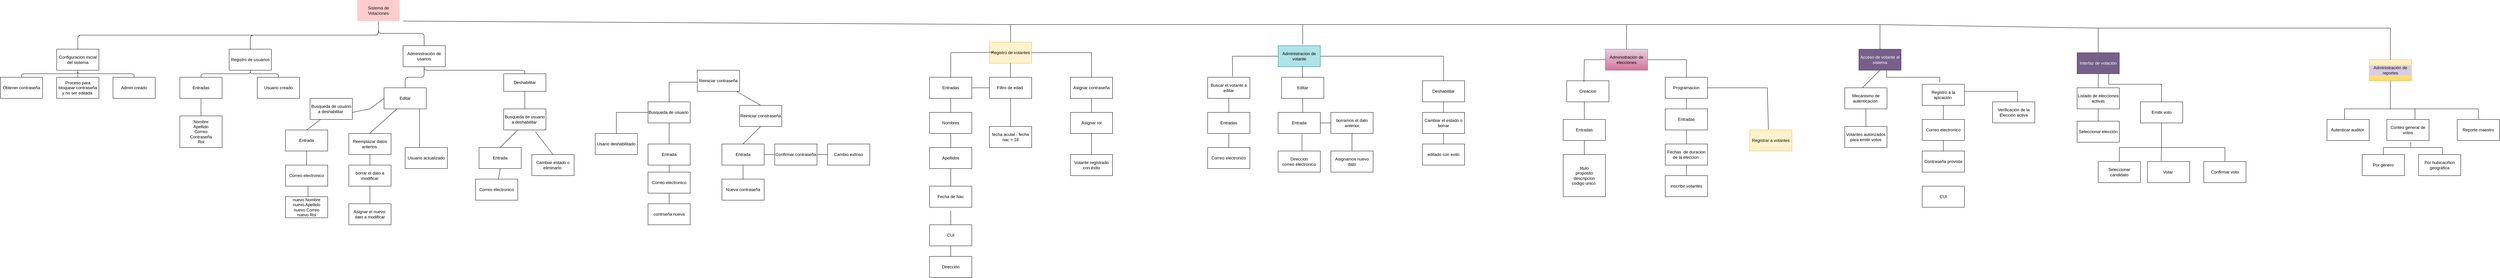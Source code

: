 <mxfile version="21.6.7" type="device">
  <diagram id="Qv8xSZODpC71r-0fe6SE" name="Página-1">
    <mxGraphModel dx="1680" dy="878" grid="1" gridSize="10" guides="1" tooltips="1" connect="1" arrows="1" fold="1" page="0" pageScale="1" pageWidth="827" pageHeight="1169" background="none" math="0" shadow="0">
      <root>
        <mxCell id="0" />
        <mxCell id="1" parent="0" />
        <mxCell id="cRFfliTiYhltn1c0LezF-27" value="Sistema de Votaciones" style="rounded=0;whiteSpace=wrap;html=1;fillColor=#ffcccc;strokeColor=none;fontStyle=0;fontColor=#100f0f;" parent="1" vertex="1">
          <mxGeometry x="354" y="-60" width="120" height="60" as="geometry" />
        </mxCell>
        <mxCell id="cRFfliTiYhltn1c0LezF-37" value="Configuración inicial del sistema" style="rounded=0;whiteSpace=wrap;html=1;" parent="1" vertex="1">
          <mxGeometry x="-500" y="80" width="120" height="60" as="geometry" />
        </mxCell>
        <mxCell id="cRFfliTiYhltn1c0LezF-38" value="Registro de usuarios" style="rounded=0;whiteSpace=wrap;html=1;" parent="1" vertex="1">
          <mxGeometry x="-10" y="80" width="120" height="60" as="geometry" />
        </mxCell>
        <mxCell id="cRFfliTiYhltn1c0LezF-39" value="Registro de votantes" style="rounded=0;whiteSpace=wrap;html=1;fillColor=#fff2cc;strokeColor=#d6b656;fontColor=#050505;" parent="1" vertex="1">
          <mxGeometry x="2150" y="60" width="120" height="60" as="geometry" />
        </mxCell>
        <mxCell id="cRFfliTiYhltn1c0LezF-40" value="Administración de elecciones" style="rounded=0;whiteSpace=wrap;html=1;fillColor=#e6d0de;gradientColor=#d5739d;strokeColor=#996185;fontColor=#090707;" parent="1" vertex="1">
          <mxGeometry x="3900" y="80" width="120" height="60" as="geometry" />
        </mxCell>
        <mxCell id="cRFfliTiYhltn1c0LezF-41" value="Obtener contraseña" style="rounded=0;whiteSpace=wrap;html=1;" parent="1" vertex="1">
          <mxGeometry x="-660" y="160" width="120" height="60" as="geometry" />
        </mxCell>
        <mxCell id="cRFfliTiYhltn1c0LezF-42" value="Proceso para bloquear contraseña y no ser editada&amp;nbsp;" style="rounded=0;whiteSpace=wrap;html=1;" parent="1" vertex="1">
          <mxGeometry x="-500" y="160" width="120" height="60" as="geometry" />
        </mxCell>
        <mxCell id="cRFfliTiYhltn1c0LezF-43" value="Admin creado" style="rounded=0;whiteSpace=wrap;html=1;" parent="1" vertex="1">
          <mxGeometry x="-340" y="160" width="120" height="60" as="geometry" />
        </mxCell>
        <mxCell id="cRFfliTiYhltn1c0LezF-44" value="Entradas" style="rounded=0;whiteSpace=wrap;html=1;" parent="1" vertex="1">
          <mxGeometry x="-150" y="160" width="120" height="60" as="geometry" />
        </mxCell>
        <mxCell id="cRFfliTiYhltn1c0LezF-45" value="Nombre&lt;br&gt;Apellido&lt;br&gt;Correo&lt;br&gt;Contraseña&lt;br&gt;Rol" style="rounded=0;whiteSpace=wrap;html=1;" parent="1" vertex="1">
          <mxGeometry x="-150" y="270" width="120" height="90" as="geometry" />
        </mxCell>
        <mxCell id="cRFfliTiYhltn1c0LezF-46" value="Usuario creado" style="rounded=0;whiteSpace=wrap;html=1;" parent="1" vertex="1">
          <mxGeometry x="70" y="160" width="120" height="60" as="geometry" />
        </mxCell>
        <mxCell id="cRFfliTiYhltn1c0LezF-47" value="Administración de usarios" style="rounded=0;whiteSpace=wrap;html=1;" parent="1" vertex="1">
          <mxGeometry x="484" y="70" width="120" height="60" as="geometry" />
        </mxCell>
        <mxCell id="cRFfliTiYhltn1c0LezF-48" value="Editar" style="rounded=0;whiteSpace=wrap;html=1;" parent="1" vertex="1">
          <mxGeometry x="430" y="190" width="120" height="60" as="geometry" />
        </mxCell>
        <mxCell id="cRFfliTiYhltn1c0LezF-49" value="Deshabilitar" style="rounded=0;whiteSpace=wrap;html=1;" parent="1" vertex="1">
          <mxGeometry x="770" y="150" width="120" height="50" as="geometry" />
        </mxCell>
        <mxCell id="cRFfliTiYhltn1c0LezF-50" value="Reiniciar contraseña" style="rounded=0;whiteSpace=wrap;html=1;" parent="1" vertex="1">
          <mxGeometry x="1320" y="140" width="120" height="60" as="geometry" />
        </mxCell>
        <mxCell id="cRFfliTiYhltn1c0LezF-51" value="nuevo Nombre&lt;br&gt;nuevo Apellido&lt;br&gt;nuevo Correo&lt;br&gt;nuevo Rol" style="rounded=0;whiteSpace=wrap;html=1;" parent="1" vertex="1">
          <mxGeometry x="150" y="500" width="120" height="60" as="geometry" />
        </mxCell>
        <mxCell id="cRFfliTiYhltn1c0LezF-53" value="Reemplazar datos anterios&amp;nbsp;" style="rounded=0;whiteSpace=wrap;html=1;" parent="1" vertex="1">
          <mxGeometry x="330" y="320" width="120" height="60" as="geometry" />
        </mxCell>
        <mxCell id="cRFfliTiYhltn1c0LezF-54" value="borrar el dato a modificar" style="rounded=0;whiteSpace=wrap;html=1;" parent="1" vertex="1">
          <mxGeometry x="330" y="410" width="120" height="60" as="geometry" />
        </mxCell>
        <mxCell id="cRFfliTiYhltn1c0LezF-55" value="Asignar el nuevo:&lt;br&gt;dato a modificar" style="rounded=0;whiteSpace=wrap;html=1;" parent="1" vertex="1">
          <mxGeometry x="330" y="520" width="120" height="60" as="geometry" />
        </mxCell>
        <mxCell id="cRFfliTiYhltn1c0LezF-56" value="Usuario actualizado" style="rounded=0;whiteSpace=wrap;html=1;" parent="1" vertex="1">
          <mxGeometry x="490" y="360" width="120" height="60" as="geometry" />
        </mxCell>
        <mxCell id="cRFfliTiYhltn1c0LezF-57" value="Busqueda de usuario a deshabilitar&amp;nbsp;" style="rounded=0;whiteSpace=wrap;html=1;" parent="1" vertex="1">
          <mxGeometry x="770" y="250" width="120" height="60" as="geometry" />
        </mxCell>
        <mxCell id="cRFfliTiYhltn1c0LezF-58" value="Entrada" style="rounded=0;whiteSpace=wrap;html=1;" parent="1" vertex="1">
          <mxGeometry x="150" y="310" width="120" height="60" as="geometry" />
        </mxCell>
        <mxCell id="cRFfliTiYhltn1c0LezF-59" value="Correo electronico" style="rounded=0;whiteSpace=wrap;html=1;" parent="1" vertex="1">
          <mxGeometry x="690" y="450" width="120" height="60" as="geometry" />
        </mxCell>
        <mxCell id="cRFfliTiYhltn1c0LezF-60" value="Cambiar estado o eliminarlo&amp;nbsp;" style="rounded=0;whiteSpace=wrap;html=1;" parent="1" vertex="1">
          <mxGeometry x="850" y="380" width="120" height="60" as="geometry" />
        </mxCell>
        <mxCell id="cRFfliTiYhltn1c0LezF-61" value="Usario deshabilitado" style="rounded=0;whiteSpace=wrap;html=1;" parent="1" vertex="1">
          <mxGeometry x="1030" y="320" width="120" height="60" as="geometry" />
        </mxCell>
        <mxCell id="cRFfliTiYhltn1c0LezF-62" value="" style="endArrow=none;html=1;entryX=0.5;entryY=1;entryDx=0;entryDy=0;exitX=0.5;exitY=0;exitDx=0;exitDy=0;edgeStyle=orthogonalEdgeStyle;" parent="1" source="cRFfliTiYhltn1c0LezF-38" target="cRFfliTiYhltn1c0LezF-27" edge="1">
          <mxGeometry width="50" height="50" relative="1" as="geometry">
            <mxPoint x="200" y="110" as="sourcePoint" />
            <mxPoint x="250" y="60" as="targetPoint" />
          </mxGeometry>
        </mxCell>
        <mxCell id="cRFfliTiYhltn1c0LezF-63" value="" style="endArrow=none;html=1;entryX=0.5;entryY=1;entryDx=0;entryDy=0;exitX=0.5;exitY=0;exitDx=0;exitDy=0;edgeStyle=orthogonalEdgeStyle;" parent="1" source="cRFfliTiYhltn1c0LezF-37" target="cRFfliTiYhltn1c0LezF-27" edge="1">
          <mxGeometry width="50" height="50" relative="1" as="geometry">
            <mxPoint x="-220" y="80" as="sourcePoint" />
            <mxPoint x="-170" y="30" as="targetPoint" />
          </mxGeometry>
        </mxCell>
        <mxCell id="cRFfliTiYhltn1c0LezF-64" value="" style="endArrow=none;html=1;entryX=0.5;entryY=1;entryDx=0;entryDy=0;exitX=0.5;exitY=0;exitDx=0;exitDy=0;edgeStyle=orthogonalEdgeStyle;" parent="1" source="cRFfliTiYhltn1c0LezF-41" target="cRFfliTiYhltn1c0LezF-37" edge="1">
          <mxGeometry width="50" height="50" relative="1" as="geometry">
            <mxPoint x="-610" y="140" as="sourcePoint" />
            <mxPoint x="-560" y="90" as="targetPoint" />
          </mxGeometry>
        </mxCell>
        <mxCell id="cRFfliTiYhltn1c0LezF-65" value="" style="endArrow=none;html=1;entryX=0.5;entryY=1;entryDx=0;entryDy=0;exitX=0.5;exitY=0;exitDx=0;exitDy=0;edgeStyle=orthogonalEdgeStyle;" parent="1" source="cRFfliTiYhltn1c0LezF-42" target="cRFfliTiYhltn1c0LezF-37" edge="1">
          <mxGeometry width="50" height="50" relative="1" as="geometry">
            <mxPoint x="-600" y="150" as="sourcePoint" />
            <mxPoint x="-550" y="100" as="targetPoint" />
          </mxGeometry>
        </mxCell>
        <mxCell id="cRFfliTiYhltn1c0LezF-66" value="" style="endArrow=none;html=1;entryX=0.5;entryY=1;entryDx=0;entryDy=0;exitX=0.5;exitY=0;exitDx=0;exitDy=0;edgeStyle=orthogonalEdgeStyle;" parent="1" source="cRFfliTiYhltn1c0LezF-43" target="cRFfliTiYhltn1c0LezF-37" edge="1">
          <mxGeometry width="50" height="50" relative="1" as="geometry">
            <mxPoint x="-590" y="160" as="sourcePoint" />
            <mxPoint x="-540" y="110" as="targetPoint" />
          </mxGeometry>
        </mxCell>
        <mxCell id="cRFfliTiYhltn1c0LezF-67" value="" style="endArrow=none;html=1;entryX=0.5;entryY=1;entryDx=0;entryDy=0;exitX=0.5;exitY=0;exitDx=0;exitDy=0;edgeStyle=orthogonalEdgeStyle;" parent="1" source="cRFfliTiYhltn1c0LezF-44" target="cRFfliTiYhltn1c0LezF-38" edge="1">
          <mxGeometry width="50" height="50" relative="1" as="geometry">
            <mxPoint x="-200" y="150" as="sourcePoint" />
            <mxPoint x="-150" y="100" as="targetPoint" />
          </mxGeometry>
        </mxCell>
        <mxCell id="cRFfliTiYhltn1c0LezF-68" value="" style="endArrow=none;html=1;entryX=0.5;entryY=1;entryDx=0;entryDy=0;exitX=0.5;exitY=0;exitDx=0;exitDy=0;edgeStyle=elbowEdgeStyle;elbow=vertical;" parent="1" source="cRFfliTiYhltn1c0LezF-45" target="cRFfliTiYhltn1c0LezF-44" edge="1">
          <mxGeometry width="50" height="50" relative="1" as="geometry">
            <mxPoint x="-210" y="330" as="sourcePoint" />
            <mxPoint x="-160" y="280" as="targetPoint" />
          </mxGeometry>
        </mxCell>
        <mxCell id="cRFfliTiYhltn1c0LezF-69" value="" style="endArrow=none;html=1;entryX=0.5;entryY=1;entryDx=0;entryDy=0;exitX=0.5;exitY=0;exitDx=0;exitDy=0;edgeStyle=orthogonalEdgeStyle;" parent="1" source="cRFfliTiYhltn1c0LezF-46" target="cRFfliTiYhltn1c0LezF-38" edge="1">
          <mxGeometry width="50" height="50" relative="1" as="geometry">
            <mxPoint x="-250" y="320" as="sourcePoint" />
            <mxPoint x="-200" y="270" as="targetPoint" />
          </mxGeometry>
        </mxCell>
        <mxCell id="cRFfliTiYhltn1c0LezF-70" value="" style="endArrow=none;html=1;entryX=0.5;entryY=1;entryDx=0;entryDy=0;exitX=0.5;exitY=0;exitDx=0;exitDy=0;edgeStyle=orthogonalEdgeStyle;" parent="1" source="cRFfliTiYhltn1c0LezF-47" target="cRFfliTiYhltn1c0LezF-27" edge="1">
          <mxGeometry width="50" height="50" relative="1" as="geometry">
            <mxPoint x="370" y="120" as="sourcePoint" />
            <mxPoint x="420" y="70" as="targetPoint" />
          </mxGeometry>
        </mxCell>
        <mxCell id="cRFfliTiYhltn1c0LezF-71" value="" style="endArrow=none;html=1;entryX=0.5;entryY=1;entryDx=0;entryDy=0;exitX=0.5;exitY=0;exitDx=0;exitDy=0;edgeStyle=orthogonalEdgeStyle;" parent="1" source="cRFfliTiYhltn1c0LezF-48" target="cRFfliTiYhltn1c0LezF-47" edge="1">
          <mxGeometry width="50" height="50" relative="1" as="geometry">
            <mxPoint x="540" y="160" as="sourcePoint" />
            <mxPoint x="330" y="140" as="targetPoint" />
          </mxGeometry>
        </mxCell>
        <mxCell id="cRFfliTiYhltn1c0LezF-72" value="" style="endArrow=none;html=1;entryX=0.5;entryY=1;entryDx=0;entryDy=0;exitX=0.5;exitY=0;exitDx=0;exitDy=0;edgeStyle=orthogonalEdgeStyle;" parent="1" source="cRFfliTiYhltn1c0LezF-49" target="cRFfliTiYhltn1c0LezF-47" edge="1">
          <mxGeometry width="50" height="50" relative="1" as="geometry">
            <mxPoint x="700" y="180" as="sourcePoint" />
            <mxPoint x="750" y="130" as="targetPoint" />
          </mxGeometry>
        </mxCell>
        <mxCell id="cRFfliTiYhltn1c0LezF-73" value="Busqueda de usuario&amp;nbsp;" style="rounded=0;whiteSpace=wrap;html=1;" parent="1" vertex="1">
          <mxGeometry x="1180" y="230" width="120" height="60" as="geometry" />
        </mxCell>
        <mxCell id="cRFfliTiYhltn1c0LezF-74" value="Entrada" style="rounded=0;whiteSpace=wrap;html=1;" parent="1" vertex="1">
          <mxGeometry x="1180" y="350" width="120" height="60" as="geometry" />
        </mxCell>
        <mxCell id="cRFfliTiYhltn1c0LezF-76" value="Correo electronico" style="rounded=0;whiteSpace=wrap;html=1;" parent="1" vertex="1">
          <mxGeometry x="1180" y="430" width="120" height="60" as="geometry" />
        </mxCell>
        <mxCell id="cRFfliTiYhltn1c0LezF-77" value="Entrada" style="rounded=0;whiteSpace=wrap;html=1;" parent="1" vertex="1">
          <mxGeometry x="1390" y="350" width="120" height="60" as="geometry" />
        </mxCell>
        <mxCell id="cRFfliTiYhltn1c0LezF-78" value="Reiniciar constraseña" style="rounded=0;whiteSpace=wrap;html=1;" parent="1" vertex="1">
          <mxGeometry x="1440" y="240" width="120" height="60" as="geometry" />
        </mxCell>
        <mxCell id="cRFfliTiYhltn1c0LezF-79" value="contrseña nueva" style="rounded=0;whiteSpace=wrap;html=1;" parent="1" vertex="1">
          <mxGeometry x="1180" y="520" width="120" height="60" as="geometry" />
        </mxCell>
        <mxCell id="cRFfliTiYhltn1c0LezF-80" value="Nueva contraseña" style="rounded=0;whiteSpace=wrap;html=1;" parent="1" vertex="1">
          <mxGeometry x="1390" y="450" width="120" height="60" as="geometry" />
        </mxCell>
        <mxCell id="cRFfliTiYhltn1c0LezF-82" value="Busqueda de usuario a deshabilitar&amp;nbsp;" style="rounded=0;whiteSpace=wrap;html=1;" parent="1" vertex="1">
          <mxGeometry x="220" y="220" width="120" height="60" as="geometry" />
        </mxCell>
        <mxCell id="cRFfliTiYhltn1c0LezF-83" value="Correo electronico" style="rounded=0;whiteSpace=wrap;html=1;" parent="1" vertex="1">
          <mxGeometry x="150" y="410" width="120" height="60" as="geometry" />
        </mxCell>
        <mxCell id="aIQt8Ir79jHpbujdg3Lc-16" style="edgeStyle=entityRelationEdgeStyle;rounded=0;orthogonalLoop=1;jettySize=auto;html=1;exitX=0.75;exitY=1;exitDx=0;exitDy=0;" parent="1" source="cRFfliTiYhltn1c0LezF-84" edge="1">
          <mxGeometry relative="1" as="geometry">
            <mxPoint x="790.143" y="390" as="targetPoint" />
          </mxGeometry>
        </mxCell>
        <mxCell id="cRFfliTiYhltn1c0LezF-84" value="Entrada" style="rounded=0;whiteSpace=wrap;html=1;" parent="1" vertex="1">
          <mxGeometry x="700" y="360" width="120" height="60" as="geometry" />
        </mxCell>
        <mxCell id="cRFfliTiYhltn1c0LezF-85" value="Entradas" style="rounded=0;whiteSpace=wrap;html=1;" parent="1" vertex="1">
          <mxGeometry x="1980" y="160" width="120" height="60" as="geometry" />
        </mxCell>
        <mxCell id="cRFfliTiYhltn1c0LezF-88" value="fecha acutal - fecha nac &amp;gt; 18" style="rounded=0;whiteSpace=wrap;html=1;" parent="1" vertex="1">
          <mxGeometry x="2150" y="300" width="120" height="60" as="geometry" />
        </mxCell>
        <mxCell id="cRFfliTiYhltn1c0LezF-89" value="Asignar contraseña" style="rounded=0;whiteSpace=wrap;html=1;" parent="1" vertex="1">
          <mxGeometry x="2380" y="160" width="120" height="60" as="geometry" />
        </mxCell>
        <mxCell id="cRFfliTiYhltn1c0LezF-90" value="Asignar rol" style="rounded=0;whiteSpace=wrap;html=1;" parent="1" vertex="1">
          <mxGeometry x="2380" y="260" width="120" height="60" as="geometry" />
        </mxCell>
        <mxCell id="cRFfliTiYhltn1c0LezF-91" value="Votante registrado con éxito" style="rounded=0;whiteSpace=wrap;html=1;" parent="1" vertex="1">
          <mxGeometry x="2380" y="380" width="120" height="60" as="geometry" />
        </mxCell>
        <mxCell id="cRFfliTiYhltn1c0LezF-92" value="Administracion de votante" style="rounded=0;whiteSpace=wrap;html=1;fillColor=#b0e3e6;strokeColor=#0e8088;fontColor=#000000;" parent="1" vertex="1">
          <mxGeometry x="2970" y="70" width="120" height="60" as="geometry" />
        </mxCell>
        <mxCell id="cRFfliTiYhltn1c0LezF-93" value="Buscar el votante a editar" style="rounded=0;whiteSpace=wrap;html=1;" parent="1" vertex="1">
          <mxGeometry x="2770" y="160" width="120" height="60" as="geometry" />
        </mxCell>
        <mxCell id="cRFfliTiYhltn1c0LezF-94" value="Entradas" style="rounded=0;whiteSpace=wrap;html=1;" parent="1" vertex="1">
          <mxGeometry x="2770" y="260" width="120" height="60" as="geometry" />
        </mxCell>
        <mxCell id="cRFfliTiYhltn1c0LezF-95" value="Correo electronico" style="rounded=0;whiteSpace=wrap;html=1;" parent="1" vertex="1">
          <mxGeometry x="2770" y="360" width="120" height="60" as="geometry" />
        </mxCell>
        <mxCell id="cRFfliTiYhltn1c0LezF-96" value="Editar" style="rounded=0;whiteSpace=wrap;html=1;" parent="1" vertex="1">
          <mxGeometry x="2980" y="160" width="120" height="60" as="geometry" />
        </mxCell>
        <mxCell id="cRFfliTiYhltn1c0LezF-97" value="Entrada" style="rounded=0;whiteSpace=wrap;html=1;" parent="1" vertex="1">
          <mxGeometry x="2970" y="260" width="120" height="60" as="geometry" />
        </mxCell>
        <mxCell id="cRFfliTiYhltn1c0LezF-98" value="Direccion&lt;br&gt;correo electronico" style="rounded=0;whiteSpace=wrap;html=1;" parent="1" vertex="1">
          <mxGeometry x="2970" y="370" width="120" height="60" as="geometry" />
        </mxCell>
        <mxCell id="cRFfliTiYhltn1c0LezF-99" value="borramos el dato anterior" style="rounded=0;whiteSpace=wrap;html=1;" parent="1" vertex="1">
          <mxGeometry x="3120" y="260" width="120" height="60" as="geometry" />
        </mxCell>
        <mxCell id="cRFfliTiYhltn1c0LezF-100" value="Asignamos nuevo dato" style="rounded=0;whiteSpace=wrap;html=1;" parent="1" vertex="1">
          <mxGeometry x="3120" y="370" width="120" height="60" as="geometry" />
        </mxCell>
        <mxCell id="cRFfliTiYhltn1c0LezF-101" value="editado con exito" style="rounded=0;whiteSpace=wrap;html=1;" parent="1" vertex="1">
          <mxGeometry x="3380" y="350" width="120" height="60" as="geometry" />
        </mxCell>
        <mxCell id="cRFfliTiYhltn1c0LezF-102" value="Deshabilitar" style="rounded=0;whiteSpace=wrap;html=1;" parent="1" vertex="1">
          <mxGeometry x="3380" y="170" width="120" height="60" as="geometry" />
        </mxCell>
        <mxCell id="cRFfliTiYhltn1c0LezF-103" value="Cambiar el estado o borrar" style="rounded=0;whiteSpace=wrap;html=1;" parent="1" vertex="1">
          <mxGeometry x="3380" y="260" width="120" height="60" as="geometry" />
        </mxCell>
        <mxCell id="cRFfliTiYhltn1c0LezF-104" value="Creacion" style="rounded=0;whiteSpace=wrap;html=1;" parent="1" vertex="1">
          <mxGeometry x="3790" y="170" width="120" height="60" as="geometry" />
        </mxCell>
        <mxCell id="cRFfliTiYhltn1c0LezF-105" value="Programacion" style="rounded=0;whiteSpace=wrap;html=1;" parent="1" vertex="1">
          <mxGeometry x="4070" y="160" width="120" height="60" as="geometry" />
        </mxCell>
        <mxCell id="cRFfliTiYhltn1c0LezF-107" value="Entradas" style="rounded=0;whiteSpace=wrap;html=1;" parent="1" vertex="1">
          <mxGeometry x="3780" y="280" width="120" height="60" as="geometry" />
        </mxCell>
        <mxCell id="cRFfliTiYhltn1c0LezF-108" value="titulo&lt;br&gt;proposito&lt;br&gt;descripcion&lt;br&gt;codigo unico&amp;nbsp;" style="rounded=0;whiteSpace=wrap;html=1;" parent="1" vertex="1">
          <mxGeometry x="3780" y="380" width="120" height="120" as="geometry" />
        </mxCell>
        <mxCell id="cRFfliTiYhltn1c0LezF-111" value="Entradas" style="rounded=0;whiteSpace=wrap;html=1;" parent="1" vertex="1">
          <mxGeometry x="4070" y="250" width="120" height="60" as="geometry" />
        </mxCell>
        <mxCell id="cRFfliTiYhltn1c0LezF-112" value="Fechas&amp;nbsp; de duracion de la eleccion&amp;nbsp;" style="rounded=0;whiteSpace=wrap;html=1;" parent="1" vertex="1">
          <mxGeometry x="4070" y="350" width="120" height="60" as="geometry" />
        </mxCell>
        <mxCell id="cRFfliTiYhltn1c0LezF-113" value="inscribir votantes" style="rounded=0;whiteSpace=wrap;html=1;" parent="1" vertex="1">
          <mxGeometry x="4070" y="440" width="120" height="60" as="geometry" />
        </mxCell>
        <mxCell id="cRFfliTiYhltn1c0LezF-168" value="Registrar a votantes" style="rounded=0;whiteSpace=wrap;html=1;fillColor=#fff2cc;strokeColor=#d6b656;fontColor=#0b0a0a;" parent="1" vertex="1">
          <mxGeometry x="4310" y="310" width="120" height="60" as="geometry" />
        </mxCell>
        <mxCell id="aIQt8Ir79jHpbujdg3Lc-19" value="" style="endArrow=none;html=1;rounded=0;entryX=0;entryY=0.5;entryDx=0;entryDy=0;" parent="1" target="cRFfliTiYhltn1c0LezF-48" edge="1">
          <mxGeometry width="50" height="50" relative="1" as="geometry">
            <mxPoint x="340" y="260" as="sourcePoint" />
            <mxPoint x="390" y="210" as="targetPoint" />
            <Array as="points">
              <mxPoint x="390" y="250" />
            </Array>
          </mxGeometry>
        </mxCell>
        <mxCell id="aIQt8Ir79jHpbujdg3Lc-22" value="" style="endArrow=none;html=1;rounded=0;exitX=0.5;exitY=0;exitDx=0;exitDy=0;" parent="1" source="cRFfliTiYhltn1c0LezF-58" edge="1">
          <mxGeometry width="50" height="50" relative="1" as="geometry">
            <mxPoint x="200" y="330" as="sourcePoint" />
            <mxPoint x="250" y="280" as="targetPoint" />
          </mxGeometry>
        </mxCell>
        <mxCell id="aIQt8Ir79jHpbujdg3Lc-23" value="" style="endArrow=none;html=1;rounded=0;entryX=0.5;entryY=1;entryDx=0;entryDy=0;exitX=0.5;exitY=0;exitDx=0;exitDy=0;" parent="1" source="cRFfliTiYhltn1c0LezF-83" target="cRFfliTiYhltn1c0LezF-58" edge="1">
          <mxGeometry width="50" height="50" relative="1" as="geometry">
            <mxPoint x="210" y="400" as="sourcePoint" />
            <mxPoint x="220" y="360" as="targetPoint" />
          </mxGeometry>
        </mxCell>
        <mxCell id="aIQt8Ir79jHpbujdg3Lc-25" value="" style="endArrow=none;html=1;rounded=0;" parent="1" edge="1">
          <mxGeometry width="50" height="50" relative="1" as="geometry">
            <mxPoint x="214" y="500" as="sourcePoint" />
            <mxPoint x="214" y="470" as="targetPoint" />
          </mxGeometry>
        </mxCell>
        <mxCell id="aIQt8Ir79jHpbujdg3Lc-26" value="" style="endArrow=none;html=1;rounded=0;entryX=0.75;entryY=1;entryDx=0;entryDy=0;" parent="1" edge="1">
          <mxGeometry width="50" height="50" relative="1" as="geometry">
            <mxPoint x="531" y="360" as="sourcePoint" />
            <mxPoint x="530.6" y="250" as="targetPoint" />
            <Array as="points">
              <mxPoint x="530.6" y="330" />
            </Array>
          </mxGeometry>
        </mxCell>
        <mxCell id="aIQt8Ir79jHpbujdg3Lc-28" value="" style="endArrow=none;html=1;rounded=0;entryX=0.305;entryY=1.005;entryDx=0;entryDy=0;entryPerimeter=0;" parent="1" target="cRFfliTiYhltn1c0LezF-48" edge="1">
          <mxGeometry width="50" height="50" relative="1" as="geometry">
            <mxPoint x="389" y="320" as="sourcePoint" />
            <mxPoint x="439" y="270" as="targetPoint" />
          </mxGeometry>
        </mxCell>
        <mxCell id="aIQt8Ir79jHpbujdg3Lc-29" value="" style="endArrow=none;html=1;rounded=0;" parent="1" target="cRFfliTiYhltn1c0LezF-53" edge="1">
          <mxGeometry width="50" height="50" relative="1" as="geometry">
            <mxPoint x="400" y="380" as="sourcePoint" />
            <mxPoint x="450" y="330" as="targetPoint" />
          </mxGeometry>
        </mxCell>
        <mxCell id="aIQt8Ir79jHpbujdg3Lc-30" value="" style="endArrow=none;html=1;rounded=0;" parent="1" source="cRFfliTiYhltn1c0LezF-54" target="cRFfliTiYhltn1c0LezF-53" edge="1">
          <mxGeometry width="50" height="50" relative="1" as="geometry">
            <mxPoint x="400" y="430" as="sourcePoint" />
            <mxPoint x="450" y="380" as="targetPoint" />
          </mxGeometry>
        </mxCell>
        <mxCell id="aIQt8Ir79jHpbujdg3Lc-31" value="" style="endArrow=none;html=1;rounded=0;entryX=0.5;entryY=0;entryDx=0;entryDy=0;" parent="1" source="cRFfliTiYhltn1c0LezF-54" target="cRFfliTiYhltn1c0LezF-55" edge="1">
          <mxGeometry width="50" height="50" relative="1" as="geometry">
            <mxPoint x="400" y="430" as="sourcePoint" />
            <mxPoint x="450" y="380" as="targetPoint" />
          </mxGeometry>
        </mxCell>
        <mxCell id="K3iuiLrVqQwEolQE7b5X-2" value="" style="endArrow=none;html=1;rounded=0;entryX=0.5;entryY=1;entryDx=0;entryDy=0;" parent="1" source="cRFfliTiYhltn1c0LezF-57" target="cRFfliTiYhltn1c0LezF-49" edge="1">
          <mxGeometry width="50" height="50" relative="1" as="geometry">
            <mxPoint x="790" y="250" as="sourcePoint" />
            <mxPoint x="840" y="200" as="targetPoint" />
          </mxGeometry>
        </mxCell>
        <mxCell id="K3iuiLrVqQwEolQE7b5X-3" value="" style="endArrow=none;html=1;rounded=0;" parent="1" source="cRFfliTiYhltn1c0LezF-59" target="cRFfliTiYhltn1c0LezF-84" edge="1">
          <mxGeometry width="50" height="50" relative="1" as="geometry">
            <mxPoint x="730" y="440" as="sourcePoint" />
            <mxPoint x="780" y="390" as="targetPoint" />
            <Array as="points">
              <mxPoint x="760" y="420" />
            </Array>
          </mxGeometry>
        </mxCell>
        <mxCell id="K3iuiLrVqQwEolQE7b5X-4" value="" style="endArrow=none;html=1;rounded=0;" parent="1" edge="1">
          <mxGeometry width="50" height="50" relative="1" as="geometry">
            <mxPoint x="760" y="360" as="sourcePoint" />
            <mxPoint x="810" y="310" as="targetPoint" />
            <Array as="points" />
          </mxGeometry>
        </mxCell>
        <mxCell id="K3iuiLrVqQwEolQE7b5X-5" value="" style="endArrow=none;html=1;rounded=0;exitX=0.5;exitY=0;exitDx=0;exitDy=0;" parent="1" source="cRFfliTiYhltn1c0LezF-60" edge="1">
          <mxGeometry width="50" height="50" relative="1" as="geometry">
            <mxPoint x="810" y="365" as="sourcePoint" />
            <mxPoint x="860" y="315" as="targetPoint" />
          </mxGeometry>
        </mxCell>
        <mxCell id="K3iuiLrVqQwEolQE7b5X-6" value="Acceso de votante al sistema" style="rounded=0;whiteSpace=wrap;html=1;fillColor=#76608a;fontColor=#ffffff;strokeColor=#432D57;" parent="1" vertex="1">
          <mxGeometry x="4620" y="80" width="120" height="60" as="geometry" />
        </mxCell>
        <mxCell id="K3iuiLrVqQwEolQE7b5X-7" value="Mecanismo de autenticacion&amp;nbsp;" style="rounded=0;whiteSpace=wrap;html=1;" parent="1" vertex="1">
          <mxGeometry x="4580" y="190" width="120" height="60" as="geometry" />
        </mxCell>
        <mxCell id="K3iuiLrVqQwEolQE7b5X-8" value="Votantes autorizados para emitir votos" style="rounded=0;whiteSpace=wrap;html=1;" parent="1" vertex="1">
          <mxGeometry x="4580" y="300" width="120" height="60" as="geometry" />
        </mxCell>
        <mxCell id="K3iuiLrVqQwEolQE7b5X-10" value="" style="endArrow=none;html=1;rounded=0;" parent="1" edge="1">
          <mxGeometry width="50" height="50" relative="1" as="geometry">
            <mxPoint x="4630" y="190" as="sourcePoint" />
            <mxPoint x="4680" y="140" as="targetPoint" />
          </mxGeometry>
        </mxCell>
        <mxCell id="K3iuiLrVqQwEolQE7b5X-11" value="" style="endArrow=none;html=1;rounded=0;exitX=0.5;exitY=0;exitDx=0;exitDy=0;" parent="1" source="K3iuiLrVqQwEolQE7b5X-8" edge="1">
          <mxGeometry width="50" height="50" relative="1" as="geometry">
            <mxPoint x="4590" y="300" as="sourcePoint" />
            <mxPoint x="4640" y="250" as="targetPoint" />
          </mxGeometry>
        </mxCell>
        <mxCell id="K3iuiLrVqQwEolQE7b5X-13" value="" style="endArrow=none;html=1;rounded=0;exitX=0.417;exitY=-0.083;exitDx=0;exitDy=0;exitPerimeter=0;entryX=0.658;entryY=1.017;entryDx=0;entryDy=0;entryPerimeter=0;" parent="1" source="K3iuiLrVqQwEolQE7b5X-14" target="K3iuiLrVqQwEolQE7b5X-6" edge="1">
          <mxGeometry width="50" height="50" relative="1" as="geometry">
            <mxPoint x="4750" y="160" as="sourcePoint" />
            <mxPoint x="4700" y="150" as="targetPoint" />
            <Array as="points">
              <mxPoint x="4850" y="160" />
              <mxPoint x="4770" y="160" />
              <mxPoint x="4699" y="160" />
            </Array>
          </mxGeometry>
        </mxCell>
        <mxCell id="K3iuiLrVqQwEolQE7b5X-14" value="Registro a la apicación&amp;nbsp;" style="rounded=0;whiteSpace=wrap;html=1;" parent="1" vertex="1">
          <mxGeometry x="4800" y="180" width="120" height="60" as="geometry" />
        </mxCell>
        <mxCell id="K3iuiLrVqQwEolQE7b5X-15" value="Correo electronico" style="rounded=0;whiteSpace=wrap;html=1;" parent="1" vertex="1">
          <mxGeometry x="4800" y="280" width="120" height="60" as="geometry" />
        </mxCell>
        <mxCell id="K3iuiLrVqQwEolQE7b5X-16" value="Contraseña provista" style="rounded=0;whiteSpace=wrap;html=1;" parent="1" vertex="1">
          <mxGeometry x="4800" y="370" width="120" height="60" as="geometry" />
        </mxCell>
        <mxCell id="K3iuiLrVqQwEolQE7b5X-17" value="Verificación de la Elección activa" style="rounded=0;whiteSpace=wrap;html=1;" parent="1" vertex="1">
          <mxGeometry x="5000" y="230" width="120" height="60" as="geometry" />
        </mxCell>
        <mxCell id="K3iuiLrVqQwEolQE7b5X-19" value="" style="endArrow=none;html=1;rounded=0;" parent="1" source="K3iuiLrVqQwEolQE7b5X-16" edge="1">
          <mxGeometry width="50" height="50" relative="1" as="geometry">
            <mxPoint x="4810" y="390" as="sourcePoint" />
            <mxPoint x="4860" y="340" as="targetPoint" />
          </mxGeometry>
        </mxCell>
        <mxCell id="K3iuiLrVqQwEolQE7b5X-20" value="Interfaz de votación" style="rounded=0;whiteSpace=wrap;html=1;fillColor=#76608a;fontColor=#ffffff;strokeColor=#432D57;" parent="1" vertex="1">
          <mxGeometry x="5240" y="90" width="120" height="60" as="geometry" />
        </mxCell>
        <mxCell id="K3iuiLrVqQwEolQE7b5X-22" value="Listado de elecciones activas" style="rounded=0;whiteSpace=wrap;html=1;" parent="1" vertex="1">
          <mxGeometry x="5240" y="190" width="120" height="60" as="geometry" />
        </mxCell>
        <mxCell id="VHLmiCIo0j2ldhZpTQ5k-1" value="CUI" style="rounded=0;whiteSpace=wrap;html=1;" parent="1" vertex="1">
          <mxGeometry x="4800" y="470" width="120" height="60" as="geometry" />
        </mxCell>
        <mxCell id="vO8yVVOxeEkVmwWWZtC8-1" value="" style="endArrow=none;html=1;rounded=0;" parent="1" edge="1">
          <mxGeometry width="50" height="50" relative="1" as="geometry">
            <mxPoint x="484" as="sourcePoint" />
            <mxPoint x="2220" y="10" as="targetPoint" />
          </mxGeometry>
        </mxCell>
        <mxCell id="vO8yVVOxeEkVmwWWZtC8-2" value="" style="endArrow=none;html=1;rounded=0;exitX=0.5;exitY=0;exitDx=0;exitDy=0;" parent="1" source="cRFfliTiYhltn1c0LezF-39" edge="1">
          <mxGeometry width="50" height="50" relative="1" as="geometry">
            <mxPoint x="2090" y="70" as="sourcePoint" />
            <mxPoint x="2210" y="10" as="targetPoint" />
          </mxGeometry>
        </mxCell>
        <mxCell id="vO8yVVOxeEkVmwWWZtC8-3" value="" style="endArrow=none;html=1;rounded=0;" parent="1" edge="1">
          <mxGeometry width="50" height="50" relative="1" as="geometry">
            <mxPoint x="2040" y="90" as="sourcePoint" />
            <mxPoint x="2160" y="89" as="targetPoint" />
          </mxGeometry>
        </mxCell>
        <mxCell id="vO8yVVOxeEkVmwWWZtC8-4" value="" style="endArrow=none;html=1;rounded=0;" parent="1" source="cRFfliTiYhltn1c0LezF-87" edge="1">
          <mxGeometry width="50" height="50" relative="1" as="geometry">
            <mxPoint x="2050" y="240" as="sourcePoint" />
            <mxPoint x="2100" y="190" as="targetPoint" />
          </mxGeometry>
        </mxCell>
        <mxCell id="cRFfliTiYhltn1c0LezF-87" value="Filtro de edad&amp;nbsp;" style="rounded=0;whiteSpace=wrap;html=1;" parent="1" vertex="1">
          <mxGeometry x="2150" y="160" width="120" height="60" as="geometry" />
        </mxCell>
        <mxCell id="vO8yVVOxeEkVmwWWZtC8-6" value="" style="endArrow=none;html=1;rounded=0;exitX=0.5;exitY=0;exitDx=0;exitDy=0;" parent="1" source="cRFfliTiYhltn1c0LezF-85" edge="1">
          <mxGeometry width="50" height="50" relative="1" as="geometry">
            <mxPoint x="1860" y="150" as="sourcePoint" />
            <mxPoint x="2040" y="90" as="targetPoint" />
          </mxGeometry>
        </mxCell>
        <mxCell id="vO8yVVOxeEkVmwWWZtC8-7" value="Apellidos" style="rounded=0;whiteSpace=wrap;html=1;" parent="1" vertex="1">
          <mxGeometry x="1980" y="360" width="120" height="60" as="geometry" />
        </mxCell>
        <mxCell id="vO8yVVOxeEkVmwWWZtC8-8" value="Nombres" style="rounded=0;whiteSpace=wrap;html=1;" parent="1" vertex="1">
          <mxGeometry x="1980" y="260" width="120" height="60" as="geometry" />
        </mxCell>
        <mxCell id="vO8yVVOxeEkVmwWWZtC8-9" value="Fecha de Nac" style="rounded=0;whiteSpace=wrap;html=1;" parent="1" vertex="1">
          <mxGeometry x="1980" y="470" width="120" height="60" as="geometry" />
        </mxCell>
        <mxCell id="vO8yVVOxeEkVmwWWZtC8-10" value="CUI" style="rounded=0;whiteSpace=wrap;html=1;" parent="1" vertex="1">
          <mxGeometry x="1980" y="580" width="120" height="60" as="geometry" />
        </mxCell>
        <mxCell id="vO8yVVOxeEkVmwWWZtC8-11" value="Dirección" style="rounded=0;whiteSpace=wrap;html=1;" parent="1" vertex="1">
          <mxGeometry x="1980" y="670" width="120" height="60" as="geometry" />
        </mxCell>
        <mxCell id="vO8yVVOxeEkVmwWWZtC8-12" value="" style="endArrow=none;html=1;rounded=0;entryX=0.5;entryY=1;entryDx=0;entryDy=0;" parent="1" source="vO8yVVOxeEkVmwWWZtC8-8" target="cRFfliTiYhltn1c0LezF-85" edge="1">
          <mxGeometry width="50" height="50" relative="1" as="geometry">
            <mxPoint x="1860" y="275" as="sourcePoint" />
            <mxPoint x="1910" y="225" as="targetPoint" />
          </mxGeometry>
        </mxCell>
        <mxCell id="vO8yVVOxeEkVmwWWZtC8-13" value="" style="endArrow=none;html=1;rounded=0;entryX=0.5;entryY=1;entryDx=0;entryDy=0;" parent="1" source="vO8yVVOxeEkVmwWWZtC8-7" target="vO8yVVOxeEkVmwWWZtC8-8" edge="1">
          <mxGeometry width="50" height="50" relative="1" as="geometry">
            <mxPoint x="1860" y="370" as="sourcePoint" />
            <mxPoint x="1910" y="320" as="targetPoint" />
          </mxGeometry>
        </mxCell>
        <mxCell id="vO8yVVOxeEkVmwWWZtC8-14" value="" style="endArrow=none;html=1;rounded=0;entryX=0.5;entryY=1;entryDx=0;entryDy=0;" parent="1" source="vO8yVVOxeEkVmwWWZtC8-9" target="vO8yVVOxeEkVmwWWZtC8-7" edge="1">
          <mxGeometry width="50" height="50" relative="1" as="geometry">
            <mxPoint x="1860" y="470" as="sourcePoint" />
            <mxPoint x="1910" y="420" as="targetPoint" />
          </mxGeometry>
        </mxCell>
        <mxCell id="vO8yVVOxeEkVmwWWZtC8-15" value="" style="endArrow=none;html=1;rounded=0;" parent="1" source="vO8yVVOxeEkVmwWWZtC8-10" edge="1">
          <mxGeometry width="50" height="50" relative="1" as="geometry">
            <mxPoint x="1860" y="570" as="sourcePoint" />
            <mxPoint x="2040" y="540" as="targetPoint" />
          </mxGeometry>
        </mxCell>
        <mxCell id="vO8yVVOxeEkVmwWWZtC8-16" value="" style="endArrow=none;html=1;rounded=0;entryX=0.5;entryY=1;entryDx=0;entryDy=0;" parent="1" source="vO8yVVOxeEkVmwWWZtC8-11" target="vO8yVVOxeEkVmwWWZtC8-10" edge="1">
          <mxGeometry width="50" height="50" relative="1" as="geometry">
            <mxPoint x="1860" y="660" as="sourcePoint" />
            <mxPoint x="1910" y="610" as="targetPoint" />
          </mxGeometry>
        </mxCell>
        <mxCell id="vO8yVVOxeEkVmwWWZtC8-17" value="" style="endArrow=none;html=1;rounded=0;exitX=0.496;exitY=0;exitDx=0;exitDy=0;exitPerimeter=0;" parent="1" source="cRFfliTiYhltn1c0LezF-87" edge="1">
          <mxGeometry width="50" height="50" relative="1" as="geometry">
            <mxPoint x="2209.5" y="150" as="sourcePoint" />
            <mxPoint x="2209.5" y="120" as="targetPoint" />
          </mxGeometry>
        </mxCell>
        <mxCell id="vO8yVVOxeEkVmwWWZtC8-18" value="" style="endArrow=none;html=1;rounded=0;exitX=0.5;exitY=0;exitDx=0;exitDy=0;" parent="1" source="cRFfliTiYhltn1c0LezF-88" edge="1">
          <mxGeometry width="50" height="50" relative="1" as="geometry">
            <mxPoint x="2100" y="280" as="sourcePoint" />
            <mxPoint x="2210" y="220" as="targetPoint" />
          </mxGeometry>
        </mxCell>
        <mxCell id="vO8yVVOxeEkVmwWWZtC8-19" value="" style="endArrow=none;html=1;rounded=0;" parent="1" edge="1">
          <mxGeometry width="50" height="50" relative="1" as="geometry">
            <mxPoint x="2210" y="10" as="sourcePoint" />
            <mxPoint x="3040" y="10" as="targetPoint" />
          </mxGeometry>
        </mxCell>
        <mxCell id="vO8yVVOxeEkVmwWWZtC8-20" value="" style="endArrow=none;html=1;rounded=0;exitX=0.583;exitY=-0.067;exitDx=0;exitDy=0;exitPerimeter=0;" parent="1" source="cRFfliTiYhltn1c0LezF-92" edge="1">
          <mxGeometry width="50" height="50" relative="1" as="geometry">
            <mxPoint x="2790" y="60" as="sourcePoint" />
            <mxPoint x="3040" y="10" as="targetPoint" />
          </mxGeometry>
        </mxCell>
        <mxCell id="nmYkGWe0-2QAr0HnPFZh-1" value="" style="endArrow=none;html=1;rounded=0;exitX=0.5;exitY=0;exitDx=0;exitDy=0;" parent="1" source="cRFfliTiYhltn1c0LezF-73" edge="1">
          <mxGeometry width="50" height="50" relative="1" as="geometry">
            <mxPoint x="1240" y="174" as="sourcePoint" />
            <mxPoint x="1320" y="173.98" as="targetPoint" />
            <Array as="points">
              <mxPoint x="1240" y="174" />
            </Array>
          </mxGeometry>
        </mxCell>
        <mxCell id="nmYkGWe0-2QAr0HnPFZh-2" value="" style="endArrow=none;html=1;rounded=0;entryX=0.5;entryY=0;entryDx=0;entryDy=0;exitX=0;exitY=0.5;exitDx=0;exitDy=0;" parent="1" source="cRFfliTiYhltn1c0LezF-73" target="cRFfliTiYhltn1c0LezF-61" edge="1">
          <mxGeometry width="50" height="50" relative="1" as="geometry">
            <mxPoint x="1220" y="420" as="sourcePoint" />
            <mxPoint x="1270" y="370" as="targetPoint" />
            <Array as="points">
              <mxPoint x="1090" y="260" />
            </Array>
          </mxGeometry>
        </mxCell>
        <mxCell id="nmYkGWe0-2QAr0HnPFZh-3" value="" style="endArrow=none;html=1;rounded=0;entryX=0.5;entryY=1;entryDx=0;entryDy=0;" parent="1" source="cRFfliTiYhltn1c0LezF-74" target="cRFfliTiYhltn1c0LezF-73" edge="1">
          <mxGeometry width="50" height="50" relative="1" as="geometry">
            <mxPoint x="1220" y="520" as="sourcePoint" />
            <mxPoint x="1270" y="470" as="targetPoint" />
          </mxGeometry>
        </mxCell>
        <mxCell id="nmYkGWe0-2QAr0HnPFZh-4" value="" style="endArrow=none;html=1;rounded=0;entryX=0.5;entryY=1;entryDx=0;entryDy=0;" parent="1" source="cRFfliTiYhltn1c0LezF-76" target="cRFfliTiYhltn1c0LezF-74" edge="1">
          <mxGeometry width="50" height="50" relative="1" as="geometry">
            <mxPoint x="1220" y="520" as="sourcePoint" />
            <mxPoint x="1270" y="470" as="targetPoint" />
          </mxGeometry>
        </mxCell>
        <mxCell id="nmYkGWe0-2QAr0HnPFZh-5" value="" style="endArrow=none;html=1;rounded=0;entryX=0.5;entryY=1;entryDx=0;entryDy=0;exitX=0.5;exitY=0;exitDx=0;exitDy=0;" parent="1" source="cRFfliTiYhltn1c0LezF-79" target="cRFfliTiYhltn1c0LezF-76" edge="1">
          <mxGeometry width="50" height="50" relative="1" as="geometry">
            <mxPoint x="1220" y="520" as="sourcePoint" />
            <mxPoint x="1270" y="470" as="targetPoint" />
          </mxGeometry>
        </mxCell>
        <mxCell id="nmYkGWe0-2QAr0HnPFZh-6" value="Cambio exitoso" style="rounded=0;whiteSpace=wrap;html=1;" parent="1" vertex="1">
          <mxGeometry x="1690" y="350" width="120" height="60" as="geometry" />
        </mxCell>
        <mxCell id="nmYkGWe0-2QAr0HnPFZh-7" value="Confirmar contraseña" style="rounded=0;whiteSpace=wrap;html=1;" parent="1" vertex="1">
          <mxGeometry x="1540" y="350" width="120" height="60" as="geometry" />
        </mxCell>
        <mxCell id="nmYkGWe0-2QAr0HnPFZh-8" value="" style="endArrow=none;html=1;rounded=0;exitX=0.5;exitY=0;exitDx=0;exitDy=0;" parent="1" source="cRFfliTiYhltn1c0LezF-78" target="cRFfliTiYhltn1c0LezF-50" edge="1">
          <mxGeometry width="50" height="50" relative="1" as="geometry">
            <mxPoint x="1440" y="410" as="sourcePoint" />
            <mxPoint x="1490" y="360" as="targetPoint" />
          </mxGeometry>
        </mxCell>
        <mxCell id="nmYkGWe0-2QAr0HnPFZh-9" value="" style="endArrow=none;html=1;rounded=0;entryX=0.5;entryY=1;entryDx=0;entryDy=0;exitX=0.5;exitY=0;exitDx=0;exitDy=0;" parent="1" source="cRFfliTiYhltn1c0LezF-77" target="cRFfliTiYhltn1c0LezF-78" edge="1">
          <mxGeometry width="50" height="50" relative="1" as="geometry">
            <mxPoint x="1440" y="410" as="sourcePoint" />
            <mxPoint x="1490" y="360" as="targetPoint" />
          </mxGeometry>
        </mxCell>
        <mxCell id="nmYkGWe0-2QAr0HnPFZh-10" value="" style="endArrow=none;html=1;rounded=0;exitX=0.5;exitY=0;exitDx=0;exitDy=0;entryX=0.5;entryY=1;entryDx=0;entryDy=0;" parent="1" source="cRFfliTiYhltn1c0LezF-80" target="cRFfliTiYhltn1c0LezF-77" edge="1">
          <mxGeometry width="50" height="50" relative="1" as="geometry">
            <mxPoint x="1440" y="410" as="sourcePoint" />
            <mxPoint x="1490" y="360" as="targetPoint" />
          </mxGeometry>
        </mxCell>
        <mxCell id="nmYkGWe0-2QAr0HnPFZh-11" value="" style="endArrow=none;html=1;rounded=0;entryX=0;entryY=0.5;entryDx=0;entryDy=0;exitX=1;exitY=0.5;exitDx=0;exitDy=0;" parent="1" source="cRFfliTiYhltn1c0LezF-77" target="nmYkGWe0-2QAr0HnPFZh-7" edge="1">
          <mxGeometry width="50" height="50" relative="1" as="geometry">
            <mxPoint x="1440" y="410" as="sourcePoint" />
            <mxPoint x="1490" y="360" as="targetPoint" />
          </mxGeometry>
        </mxCell>
        <mxCell id="nmYkGWe0-2QAr0HnPFZh-12" value="" style="endArrow=none;html=1;rounded=0;entryX=0;entryY=0.5;entryDx=0;entryDy=0;" parent="1" target="nmYkGWe0-2QAr0HnPFZh-6" edge="1">
          <mxGeometry width="50" height="50" relative="1" as="geometry">
            <mxPoint x="1660" y="380" as="sourcePoint" />
            <mxPoint x="1490" y="360" as="targetPoint" />
          </mxGeometry>
        </mxCell>
        <mxCell id="nmYkGWe0-2QAr0HnPFZh-14" value="" style="endArrow=none;html=1;rounded=0;entryX=1;entryY=0.5;entryDx=0;entryDy=0;exitX=0.5;exitY=0;exitDx=0;exitDy=0;" parent="1" source="cRFfliTiYhltn1c0LezF-89" target="cRFfliTiYhltn1c0LezF-39" edge="1">
          <mxGeometry width="50" height="50" relative="1" as="geometry">
            <mxPoint x="2490" y="350" as="sourcePoint" />
            <mxPoint x="2540" y="300" as="targetPoint" />
            <Array as="points">
              <mxPoint x="2440" y="90" />
            </Array>
          </mxGeometry>
        </mxCell>
        <mxCell id="nmYkGWe0-2QAr0HnPFZh-15" value="" style="endArrow=none;html=1;rounded=0;entryX=0.5;entryY=1;entryDx=0;entryDy=0;exitX=0.5;exitY=0;exitDx=0;exitDy=0;" parent="1" source="cRFfliTiYhltn1c0LezF-90" target="cRFfliTiYhltn1c0LezF-89" edge="1">
          <mxGeometry width="50" height="50" relative="1" as="geometry">
            <mxPoint x="2490" y="350" as="sourcePoint" />
            <mxPoint x="2540" y="300" as="targetPoint" />
          </mxGeometry>
        </mxCell>
        <mxCell id="nmYkGWe0-2QAr0HnPFZh-16" value="" style="endArrow=none;html=1;rounded=0;entryX=0.5;entryY=1;entryDx=0;entryDy=0;exitX=0.5;exitY=0;exitDx=0;exitDy=0;exitPerimeter=0;" parent="1" source="cRFfliTiYhltn1c0LezF-91" target="cRFfliTiYhltn1c0LezF-90" edge="1">
          <mxGeometry width="50" height="50" relative="1" as="geometry">
            <mxPoint x="2440" y="370" as="sourcePoint" />
            <mxPoint x="2540" y="300" as="targetPoint" />
          </mxGeometry>
        </mxCell>
        <mxCell id="nmYkGWe0-2QAr0HnPFZh-17" value="" style="endArrow=none;html=1;rounded=0;entryX=0;entryY=0.5;entryDx=0;entryDy=0;" parent="1" target="cRFfliTiYhltn1c0LezF-92" edge="1">
          <mxGeometry width="50" height="50" relative="1" as="geometry">
            <mxPoint x="2840" y="100" as="sourcePoint" />
            <mxPoint x="3060" y="180" as="targetPoint" />
          </mxGeometry>
        </mxCell>
        <mxCell id="nmYkGWe0-2QAr0HnPFZh-18" value="" style="endArrow=none;html=1;rounded=0;exitX=0.592;exitY=-0.033;exitDx=0;exitDy=0;exitPerimeter=0;" parent="1" source="cRFfliTiYhltn1c0LezF-93" edge="1">
          <mxGeometry width="50" height="50" relative="1" as="geometry">
            <mxPoint x="3010" y="230" as="sourcePoint" />
            <mxPoint x="2840" y="100" as="targetPoint" />
          </mxGeometry>
        </mxCell>
        <mxCell id="nmYkGWe0-2QAr0HnPFZh-19" value="" style="endArrow=none;html=1;rounded=0;entryX=0.5;entryY=1;entryDx=0;entryDy=0;exitX=0.5;exitY=0;exitDx=0;exitDy=0;" parent="1" source="cRFfliTiYhltn1c0LezF-94" target="cRFfliTiYhltn1c0LezF-93" edge="1">
          <mxGeometry width="50" height="50" relative="1" as="geometry">
            <mxPoint x="3010" y="230" as="sourcePoint" />
            <mxPoint x="3060" y="180" as="targetPoint" />
          </mxGeometry>
        </mxCell>
        <mxCell id="nmYkGWe0-2QAr0HnPFZh-20" value="" style="endArrow=none;html=1;rounded=0;entryX=0.5;entryY=1;entryDx=0;entryDy=0;" parent="1" source="cRFfliTiYhltn1c0LezF-95" target="cRFfliTiYhltn1c0LezF-94" edge="1">
          <mxGeometry width="50" height="50" relative="1" as="geometry">
            <mxPoint x="2710" y="360" as="sourcePoint" />
            <mxPoint x="2760" y="310" as="targetPoint" />
          </mxGeometry>
        </mxCell>
        <mxCell id="nmYkGWe0-2QAr0HnPFZh-21" value="" style="endArrow=none;html=1;rounded=0;entryX=0.575;entryY=0.967;entryDx=0;entryDy=0;entryPerimeter=0;" parent="1" source="cRFfliTiYhltn1c0LezF-96" target="cRFfliTiYhltn1c0LezF-92" edge="1">
          <mxGeometry width="50" height="50" relative="1" as="geometry">
            <mxPoint x="3010" y="230" as="sourcePoint" />
            <mxPoint x="3060" y="180" as="targetPoint" />
          </mxGeometry>
        </mxCell>
        <mxCell id="nmYkGWe0-2QAr0HnPFZh-22" value="" style="endArrow=none;html=1;rounded=0;entryX=0.5;entryY=1;entryDx=0;entryDy=0;exitX=0.583;exitY=0;exitDx=0;exitDy=0;exitPerimeter=0;" parent="1" source="cRFfliTiYhltn1c0LezF-97" target="cRFfliTiYhltn1c0LezF-96" edge="1">
          <mxGeometry width="50" height="50" relative="1" as="geometry">
            <mxPoint x="2960" y="260" as="sourcePoint" />
            <mxPoint x="3000" y="220" as="targetPoint" />
          </mxGeometry>
        </mxCell>
        <mxCell id="nmYkGWe0-2QAr0HnPFZh-24" value="" style="endArrow=none;html=1;rounded=0;entryX=0.567;entryY=1.033;entryDx=0;entryDy=0;entryPerimeter=0;" parent="1" target="cRFfliTiYhltn1c0LezF-97" edge="1">
          <mxGeometry width="50" height="50" relative="1" as="geometry">
            <mxPoint x="3038" y="370" as="sourcePoint" />
            <mxPoint x="2940" y="320" as="targetPoint" />
          </mxGeometry>
        </mxCell>
        <mxCell id="nmYkGWe0-2QAr0HnPFZh-25" value="" style="endArrow=none;html=1;rounded=0;exitX=1;exitY=0.5;exitDx=0;exitDy=0;entryX=0;entryY=0.5;entryDx=0;entryDy=0;" parent="1" source="cRFfliTiYhltn1c0LezF-97" target="cRFfliTiYhltn1c0LezF-99" edge="1">
          <mxGeometry width="50" height="50" relative="1" as="geometry">
            <mxPoint x="3010" y="230" as="sourcePoint" />
            <mxPoint x="3060" y="180" as="targetPoint" />
          </mxGeometry>
        </mxCell>
        <mxCell id="nmYkGWe0-2QAr0HnPFZh-26" value="" style="endArrow=none;html=1;rounded=0;entryX=0.5;entryY=1;entryDx=0;entryDy=0;exitX=0.5;exitY=0;exitDx=0;exitDy=0;" parent="1" source="cRFfliTiYhltn1c0LezF-100" target="cRFfliTiYhltn1c0LezF-99" edge="1">
          <mxGeometry width="50" height="50" relative="1" as="geometry">
            <mxPoint x="3100" y="350" as="sourcePoint" />
            <mxPoint x="3060" y="180" as="targetPoint" />
          </mxGeometry>
        </mxCell>
        <mxCell id="nmYkGWe0-2QAr0HnPFZh-28" value="" style="endArrow=none;html=1;rounded=0;entryX=1;entryY=0.5;entryDx=0;entryDy=0;exitX=0.5;exitY=0;exitDx=0;exitDy=0;" parent="1" source="cRFfliTiYhltn1c0LezF-102" target="cRFfliTiYhltn1c0LezF-92" edge="1">
          <mxGeometry width="50" height="50" relative="1" as="geometry">
            <mxPoint x="3320" y="310" as="sourcePoint" />
            <mxPoint x="3370" y="260" as="targetPoint" />
            <Array as="points">
              <mxPoint x="3440" y="100" />
            </Array>
          </mxGeometry>
        </mxCell>
        <mxCell id="nmYkGWe0-2QAr0HnPFZh-29" value="" style="endArrow=none;html=1;rounded=0;entryX=0.5;entryY=1;entryDx=0;entryDy=0;exitX=0.5;exitY=0;exitDx=0;exitDy=0;" parent="1" source="cRFfliTiYhltn1c0LezF-103" target="cRFfliTiYhltn1c0LezF-102" edge="1">
          <mxGeometry width="50" height="50" relative="1" as="geometry">
            <mxPoint x="3320" y="310" as="sourcePoint" />
            <mxPoint x="3370" y="260" as="targetPoint" />
          </mxGeometry>
        </mxCell>
        <mxCell id="nmYkGWe0-2QAr0HnPFZh-30" value="" style="endArrow=none;html=1;rounded=0;entryX=0.5;entryY=1;entryDx=0;entryDy=0;exitX=0.5;exitY=0;exitDx=0;exitDy=0;" parent="1" source="cRFfliTiYhltn1c0LezF-101" target="cRFfliTiYhltn1c0LezF-103" edge="1">
          <mxGeometry width="50" height="50" relative="1" as="geometry">
            <mxPoint x="3320" y="310" as="sourcePoint" />
            <mxPoint x="3370" y="260" as="targetPoint" />
          </mxGeometry>
        </mxCell>
        <mxCell id="nmYkGWe0-2QAr0HnPFZh-31" value="" style="endArrow=none;html=1;rounded=0;entryX=0;entryY=0.5;entryDx=0;entryDy=0;" parent="1" target="cRFfliTiYhltn1c0LezF-40" edge="1">
          <mxGeometry width="50" height="50" relative="1" as="geometry">
            <mxPoint x="3840" y="110" as="sourcePoint" />
            <mxPoint x="3960" y="260" as="targetPoint" />
          </mxGeometry>
        </mxCell>
        <mxCell id="nmYkGWe0-2QAr0HnPFZh-32" value="" style="endArrow=none;html=1;rounded=0;exitX=0.408;exitY=0.05;exitDx=0;exitDy=0;exitPerimeter=0;" parent="1" source="cRFfliTiYhltn1c0LezF-104" edge="1">
          <mxGeometry width="50" height="50" relative="1" as="geometry">
            <mxPoint x="3910" y="310" as="sourcePoint" />
            <mxPoint x="3840" y="110" as="targetPoint" />
          </mxGeometry>
        </mxCell>
        <mxCell id="nmYkGWe0-2QAr0HnPFZh-33" value="" style="endArrow=none;html=1;rounded=0;entryX=0.417;entryY=1;entryDx=0;entryDy=0;entryPerimeter=0;" parent="1" source="cRFfliTiYhltn1c0LezF-107" target="cRFfliTiYhltn1c0LezF-104" edge="1">
          <mxGeometry width="50" height="50" relative="1" as="geometry">
            <mxPoint x="3830" y="310" as="sourcePoint" />
            <mxPoint x="3880" y="260" as="targetPoint" />
          </mxGeometry>
        </mxCell>
        <mxCell id="nmYkGWe0-2QAr0HnPFZh-34" value="" style="endArrow=none;html=1;rounded=0;exitX=0.5;exitY=0;exitDx=0;exitDy=0;entryX=0.5;entryY=1;entryDx=0;entryDy=0;" parent="1" source="cRFfliTiYhltn1c0LezF-108" target="cRFfliTiYhltn1c0LezF-107" edge="1">
          <mxGeometry width="50" height="50" relative="1" as="geometry">
            <mxPoint x="3830" y="310" as="sourcePoint" />
            <mxPoint x="3880" y="260" as="targetPoint" />
          </mxGeometry>
        </mxCell>
        <mxCell id="nmYkGWe0-2QAr0HnPFZh-35" value="" style="endArrow=none;html=1;rounded=0;entryX=1;entryY=0.5;entryDx=0;entryDy=0;entryPerimeter=0;exitX=0.5;exitY=0;exitDx=0;exitDy=0;" parent="1" source="cRFfliTiYhltn1c0LezF-105" target="cRFfliTiYhltn1c0LezF-40" edge="1">
          <mxGeometry width="50" height="50" relative="1" as="geometry">
            <mxPoint x="3830" y="310" as="sourcePoint" />
            <mxPoint x="3880" y="260" as="targetPoint" />
            <Array as="points">
              <mxPoint x="4130" y="110" />
            </Array>
          </mxGeometry>
        </mxCell>
        <mxCell id="nmYkGWe0-2QAr0HnPFZh-36" value="" style="endArrow=none;html=1;rounded=0;entryX=0.5;entryY=1;entryDx=0;entryDy=0;" parent="1" source="cRFfliTiYhltn1c0LezF-111" target="cRFfliTiYhltn1c0LezF-105" edge="1">
          <mxGeometry width="50" height="50" relative="1" as="geometry">
            <mxPoint x="4140" y="400" as="sourcePoint" />
            <mxPoint x="4190" y="350" as="targetPoint" />
          </mxGeometry>
        </mxCell>
        <mxCell id="nmYkGWe0-2QAr0HnPFZh-37" value="" style="endArrow=none;html=1;rounded=0;entryX=0.5;entryY=1;entryDx=0;entryDy=0;" parent="1" source="cRFfliTiYhltn1c0LezF-112" target="cRFfliTiYhltn1c0LezF-111" edge="1">
          <mxGeometry width="50" height="50" relative="1" as="geometry">
            <mxPoint x="4140" y="400" as="sourcePoint" />
            <mxPoint x="4190" y="350" as="targetPoint" />
          </mxGeometry>
        </mxCell>
        <mxCell id="nmYkGWe0-2QAr0HnPFZh-38" value="" style="endArrow=none;html=1;rounded=0;exitX=0.5;exitY=0;exitDx=0;exitDy=0;entryX=0.5;entryY=1;entryDx=0;entryDy=0;" parent="1" source="cRFfliTiYhltn1c0LezF-113" target="cRFfliTiYhltn1c0LezF-112" edge="1">
          <mxGeometry width="50" height="50" relative="1" as="geometry">
            <mxPoint x="4140" y="400" as="sourcePoint" />
            <mxPoint x="4190" y="350" as="targetPoint" />
          </mxGeometry>
        </mxCell>
        <mxCell id="nmYkGWe0-2QAr0HnPFZh-39" value="" style="endArrow=none;html=1;rounded=0;entryX=1;entryY=0.5;entryDx=0;entryDy=0;exitX=0.442;exitY=-0.017;exitDx=0;exitDy=0;exitPerimeter=0;" parent="1" source="cRFfliTiYhltn1c0LezF-168" target="cRFfliTiYhltn1c0LezF-105" edge="1">
          <mxGeometry width="50" height="50" relative="1" as="geometry">
            <mxPoint x="4140" y="400" as="sourcePoint" />
            <mxPoint x="4190" y="350" as="targetPoint" />
            <Array as="points">
              <mxPoint x="4360" y="190" />
            </Array>
          </mxGeometry>
        </mxCell>
        <mxCell id="nmYkGWe0-2QAr0HnPFZh-40" value="" style="endArrow=none;html=1;rounded=0;entryX=0.5;entryY=1;entryDx=0;entryDy=0;exitX=0.5;exitY=0;exitDx=0;exitDy=0;" parent="1" source="K3iuiLrVqQwEolQE7b5X-15" target="K3iuiLrVqQwEolQE7b5X-14" edge="1">
          <mxGeometry width="50" height="50" relative="1" as="geometry">
            <mxPoint x="4820" y="300" as="sourcePoint" />
            <mxPoint x="4870" y="250" as="targetPoint" />
          </mxGeometry>
        </mxCell>
        <mxCell id="nmYkGWe0-2QAr0HnPFZh-41" value="" style="endArrow=none;html=1;rounded=0;entryX=1;entryY=0.333;entryDx=0;entryDy=0;exitX=0.592;exitY=-0.017;exitDx=0;exitDy=0;exitPerimeter=0;entryPerimeter=0;" parent="1" source="K3iuiLrVqQwEolQE7b5X-17" target="K3iuiLrVqQwEolQE7b5X-14" edge="1">
          <mxGeometry width="50" height="50" relative="1" as="geometry">
            <mxPoint x="5070" y="210" as="sourcePoint" />
            <mxPoint x="4870" y="250" as="targetPoint" />
            <Array as="points">
              <mxPoint x="5071" y="200" />
            </Array>
          </mxGeometry>
        </mxCell>
        <mxCell id="nmYkGWe0-2QAr0HnPFZh-42" value="Seleccionar elección" style="rounded=0;whiteSpace=wrap;html=1;" parent="1" vertex="1">
          <mxGeometry x="5240" y="285" width="120" height="60" as="geometry" />
        </mxCell>
        <mxCell id="nmYkGWe0-2QAr0HnPFZh-44" value="Seleccionar candidato" style="rounded=0;whiteSpace=wrap;html=1;" parent="1" vertex="1">
          <mxGeometry x="5300" y="400" width="120" height="60" as="geometry" />
        </mxCell>
        <mxCell id="nmYkGWe0-2QAr0HnPFZh-45" value="Votar&amp;nbsp;" style="rounded=0;whiteSpace=wrap;html=1;" parent="1" vertex="1">
          <mxGeometry x="5440" y="400" width="120" height="60" as="geometry" />
        </mxCell>
        <mxCell id="nmYkGWe0-2QAr0HnPFZh-46" value="Confirmar voto" style="rounded=0;whiteSpace=wrap;html=1;" parent="1" vertex="1">
          <mxGeometry x="5600" y="400" width="120" height="60" as="geometry" />
        </mxCell>
        <mxCell id="nmYkGWe0-2QAr0HnPFZh-47" value="" style="endArrow=none;html=1;rounded=0;entryX=0.5;entryY=1;entryDx=0;entryDy=0;exitX=0.5;exitY=0;exitDx=0;exitDy=0;" parent="1" source="K3iuiLrVqQwEolQE7b5X-22" target="K3iuiLrVqQwEolQE7b5X-20" edge="1">
          <mxGeometry width="50" height="50" relative="1" as="geometry">
            <mxPoint x="5330" y="310" as="sourcePoint" />
            <mxPoint x="5380" y="260" as="targetPoint" />
          </mxGeometry>
        </mxCell>
        <mxCell id="nmYkGWe0-2QAr0HnPFZh-48" value="" style="endArrow=none;html=1;rounded=0;entryX=0.5;entryY=1;entryDx=0;entryDy=0;exitX=0.5;exitY=0;exitDx=0;exitDy=0;" parent="1" source="nmYkGWe0-2QAr0HnPFZh-42" target="K3iuiLrVqQwEolQE7b5X-22" edge="1">
          <mxGeometry width="50" height="50" relative="1" as="geometry">
            <mxPoint x="5330" y="310" as="sourcePoint" />
            <mxPoint x="5380" y="260" as="targetPoint" />
          </mxGeometry>
        </mxCell>
        <mxCell id="nmYkGWe0-2QAr0HnPFZh-49" value="" style="endArrow=none;html=1;rounded=0;entryX=0.75;entryY=1;entryDx=0;entryDy=0;" parent="1" source="nmYkGWe0-2QAr0HnPFZh-43" target="K3iuiLrVqQwEolQE7b5X-20" edge="1">
          <mxGeometry width="50" height="50" relative="1" as="geometry">
            <mxPoint x="5480" y="280" as="sourcePoint" />
            <mxPoint x="5380" y="260" as="targetPoint" />
            <Array as="points">
              <mxPoint x="5480" y="180" />
              <mxPoint x="5380" y="180" />
              <mxPoint x="5330" y="180" />
            </Array>
          </mxGeometry>
        </mxCell>
        <mxCell id="nmYkGWe0-2QAr0HnPFZh-50" value="" style="endArrow=none;html=1;rounded=0;entryX=0.5;entryY=1;entryDx=0;entryDy=0;exitX=0.5;exitY=0;exitDx=0;exitDy=0;" parent="1" source="nmYkGWe0-2QAr0HnPFZh-44" target="nmYkGWe0-2QAr0HnPFZh-43" edge="1">
          <mxGeometry width="50" height="50" relative="1" as="geometry">
            <mxPoint x="5330" y="310" as="sourcePoint" />
            <mxPoint x="5380" y="260" as="targetPoint" />
            <Array as="points">
              <mxPoint x="5360" y="360" />
              <mxPoint x="5480" y="360" />
            </Array>
          </mxGeometry>
        </mxCell>
        <mxCell id="nmYkGWe0-2QAr0HnPFZh-51" value="" style="endArrow=none;html=1;rounded=0;exitX=0.325;exitY=-0.033;exitDx=0;exitDy=0;exitPerimeter=0;" parent="1" source="nmYkGWe0-2QAr0HnPFZh-45" edge="1">
          <mxGeometry width="50" height="50" relative="1" as="geometry">
            <mxPoint x="5480" y="390" as="sourcePoint" />
            <mxPoint x="5480" y="360" as="targetPoint" />
          </mxGeometry>
        </mxCell>
        <mxCell id="nmYkGWe0-2QAr0HnPFZh-52" value="" style="endArrow=none;html=1;rounded=0;exitX=0.5;exitY=0;exitDx=0;exitDy=0;" parent="1" source="nmYkGWe0-2QAr0HnPFZh-46" edge="1">
          <mxGeometry width="50" height="50" relative="1" as="geometry">
            <mxPoint x="5330" y="310" as="sourcePoint" />
            <mxPoint x="5480" y="360" as="targetPoint" />
            <Array as="points">
              <mxPoint x="5660" y="360" />
            </Array>
          </mxGeometry>
        </mxCell>
        <mxCell id="nmYkGWe0-2QAr0HnPFZh-53" value="Administración de reportes" style="rounded=0;whiteSpace=wrap;html=1;fillColor=#fff2cc;strokeColor=#d6b656;gradientColor=#ffd966;fontColor=#0d0c0c;labelBackgroundColor=#d8cde5;" parent="1" vertex="1">
          <mxGeometry x="6070" y="110" width="120" height="60" as="geometry" />
        </mxCell>
        <mxCell id="nmYkGWe0-2QAr0HnPFZh-54" value="Autenticar auditor&amp;nbsp;" style="rounded=0;whiteSpace=wrap;html=1;" parent="1" vertex="1">
          <mxGeometry x="5950" y="280" width="120" height="60" as="geometry" />
        </mxCell>
        <mxCell id="nmYkGWe0-2QAr0HnPFZh-55" value="Conteo general de votos" style="rounded=0;whiteSpace=wrap;html=1;" parent="1" vertex="1">
          <mxGeometry x="6120" y="280" width="120" height="60" as="geometry" />
        </mxCell>
        <mxCell id="nmYkGWe0-2QAr0HnPFZh-56" value="Reporte maestro" style="rounded=0;whiteSpace=wrap;html=1;" parent="1" vertex="1">
          <mxGeometry x="6320" y="280" width="120" height="60" as="geometry" />
        </mxCell>
        <mxCell id="nmYkGWe0-2QAr0HnPFZh-57" value="Por género" style="rounded=0;whiteSpace=wrap;html=1;" parent="1" vertex="1">
          <mxGeometry x="6050" y="380" width="120" height="60" as="geometry" />
        </mxCell>
        <mxCell id="nmYkGWe0-2QAr0HnPFZh-58" value="Por hubicaciñon geográfica" style="rounded=0;whiteSpace=wrap;html=1;" parent="1" vertex="1">
          <mxGeometry x="6210" y="380" width="120" height="60" as="geometry" />
        </mxCell>
        <mxCell id="nmYkGWe0-2QAr0HnPFZh-59" value="" style="endArrow=none;html=1;rounded=0;entryX=0.5;entryY=1;entryDx=0;entryDy=0;exitX=0.417;exitY=0;exitDx=0;exitDy=0;exitPerimeter=0;" parent="1" source="nmYkGWe0-2QAr0HnPFZh-54" target="nmYkGWe0-2QAr0HnPFZh-53" edge="1">
          <mxGeometry width="50" height="50" relative="1" as="geometry">
            <mxPoint x="6000" y="270" as="sourcePoint" />
            <mxPoint x="6250" y="260" as="targetPoint" />
            <Array as="points">
              <mxPoint x="6000" y="250" />
              <mxPoint x="6130" y="250" />
            </Array>
          </mxGeometry>
        </mxCell>
        <mxCell id="nmYkGWe0-2QAr0HnPFZh-60" value="" style="endArrow=none;html=1;rounded=0;exitX=0.5;exitY=0;exitDx=0;exitDy=0;" parent="1" source="nmYkGWe0-2QAr0HnPFZh-56" edge="1">
          <mxGeometry width="50" height="50" relative="1" as="geometry">
            <mxPoint x="6380" y="250" as="sourcePoint" />
            <mxPoint x="6130" y="250" as="targetPoint" />
            <Array as="points">
              <mxPoint x="6380" y="250" />
            </Array>
          </mxGeometry>
        </mxCell>
        <mxCell id="nmYkGWe0-2QAr0HnPFZh-61" value="" style="endArrow=none;html=1;rounded=0;" parent="1" edge="1">
          <mxGeometry width="50" height="50" relative="1" as="geometry">
            <mxPoint x="6200" y="280" as="sourcePoint" />
            <mxPoint x="6200" y="250" as="targetPoint" />
          </mxGeometry>
        </mxCell>
        <mxCell id="nmYkGWe0-2QAr0HnPFZh-62" value="" style="endArrow=none;html=1;rounded=0;exitX=0.567;exitY=1.083;exitDx=0;exitDy=0;exitPerimeter=0;entryX=0.5;entryY=0;entryDx=0;entryDy=0;" parent="1" source="nmYkGWe0-2QAr0HnPFZh-55" target="nmYkGWe0-2QAr0HnPFZh-57" edge="1">
          <mxGeometry width="50" height="50" relative="1" as="geometry">
            <mxPoint x="6200" y="310" as="sourcePoint" />
            <mxPoint x="6250" y="260" as="targetPoint" />
            <Array as="points">
              <mxPoint x="6188" y="360" />
              <mxPoint x="6110" y="360" />
            </Array>
          </mxGeometry>
        </mxCell>
        <mxCell id="nmYkGWe0-2QAr0HnPFZh-63" value="" style="endArrow=none;html=1;rounded=0;" parent="1" edge="1">
          <mxGeometry width="50" height="50" relative="1" as="geometry">
            <mxPoint x="6190" y="360" as="sourcePoint" />
            <mxPoint x="6278" y="380" as="targetPoint" />
            <Array as="points">
              <mxPoint x="6278" y="360" />
            </Array>
          </mxGeometry>
        </mxCell>
        <mxCell id="nmYkGWe0-2QAr0HnPFZh-43" value="Emitir voto" style="rounded=0;whiteSpace=wrap;html=1;" parent="1" vertex="1">
          <mxGeometry x="5420" y="230" width="120" height="60" as="geometry" />
        </mxCell>
        <mxCell id="nmYkGWe0-2QAr0HnPFZh-65" value="" style="endArrow=none;html=1;rounded=0;entryX=0.5;entryY=0;entryDx=0;entryDy=0;" parent="1" target="cRFfliTiYhltn1c0LezF-40" edge="1">
          <mxGeometry width="50" height="50" relative="1" as="geometry">
            <mxPoint x="3030" y="10" as="sourcePoint" />
            <mxPoint x="3960" as="targetPoint" />
            <Array as="points">
              <mxPoint x="3960" y="10" />
            </Array>
          </mxGeometry>
        </mxCell>
        <mxCell id="nmYkGWe0-2QAr0HnPFZh-66" value="" style="endArrow=none;html=1;rounded=0;entryX=0.5;entryY=0;entryDx=0;entryDy=0;" parent="1" target="K3iuiLrVqQwEolQE7b5X-6" edge="1">
          <mxGeometry width="50" height="50" relative="1" as="geometry">
            <mxPoint x="3960" y="10" as="sourcePoint" />
            <mxPoint x="4620" y="10" as="targetPoint" />
            <Array as="points">
              <mxPoint x="4680" y="10" />
            </Array>
          </mxGeometry>
        </mxCell>
        <mxCell id="nmYkGWe0-2QAr0HnPFZh-67" value="" style="endArrow=none;html=1;rounded=0;exitX=0.5;exitY=0;exitDx=0;exitDy=0;" parent="1" source="K3iuiLrVqQwEolQE7b5X-20" edge="1">
          <mxGeometry width="50" height="50" relative="1" as="geometry">
            <mxPoint x="5050" y="200" as="sourcePoint" />
            <mxPoint x="4680" y="10" as="targetPoint" />
            <Array as="points">
              <mxPoint x="5300" y="20" />
            </Array>
          </mxGeometry>
        </mxCell>
        <mxCell id="nmYkGWe0-2QAr0HnPFZh-68" value="" style="endArrow=none;html=1;rounded=0;entryX=0.5;entryY=0;entryDx=0;entryDy=0;" parent="1" target="nmYkGWe0-2QAr0HnPFZh-53" edge="1">
          <mxGeometry width="50" height="50" relative="1" as="geometry">
            <mxPoint x="5300" y="20" as="sourcePoint" />
            <mxPoint x="5840" y="210" as="targetPoint" />
            <Array as="points">
              <mxPoint x="6130" y="20" />
              <mxPoint x="6130" y="40" />
            </Array>
          </mxGeometry>
        </mxCell>
      </root>
    </mxGraphModel>
  </diagram>
</mxfile>
